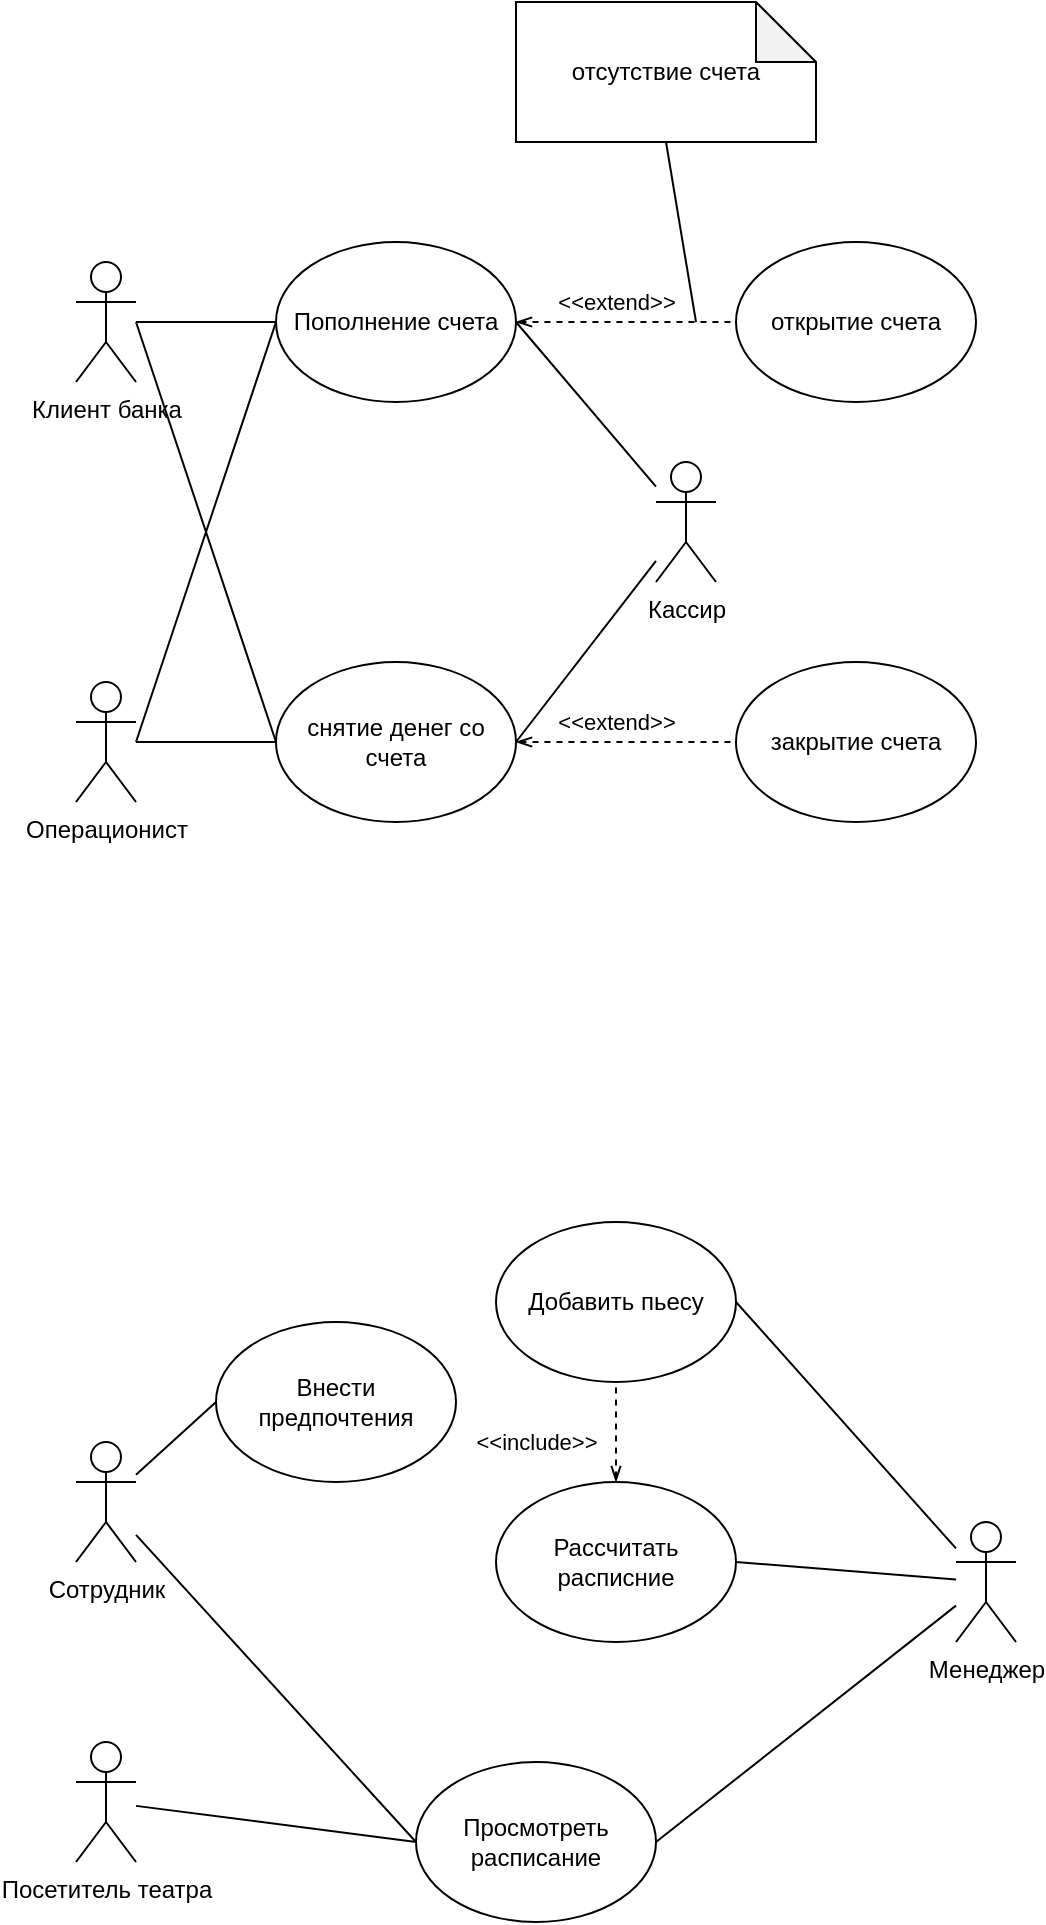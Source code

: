 <mxfile version="20.8.20" type="github">
  <diagram name="Страница 1" id="nknaj9OHH3fXppiIE9fz">
    <mxGraphModel dx="952" dy="754" grid="1" gridSize="10" guides="1" tooltips="1" connect="1" arrows="1" fold="1" page="1" pageScale="1" pageWidth="827" pageHeight="1169" math="0" shadow="0">
      <root>
        <mxCell id="0" />
        <mxCell id="1" parent="0" />
        <mxCell id="7wpiC6oigaavL14yPe30-1" value="Клиент банка" style="shape=umlActor;verticalLabelPosition=bottom;verticalAlign=top;html=1;outlineConnect=0;" parent="1" vertex="1">
          <mxGeometry x="70" y="260" width="30" height="60" as="geometry" />
        </mxCell>
        <mxCell id="7wpiC6oigaavL14yPe30-2" value="Пополнение счета" style="ellipse;whiteSpace=wrap;html=1;" parent="1" vertex="1">
          <mxGeometry x="170" y="250" width="120" height="80" as="geometry" />
        </mxCell>
        <mxCell id="7wpiC6oigaavL14yPe30-5" value="" style="endArrow=none;html=1;rounded=0;entryX=0;entryY=0.5;entryDx=0;entryDy=0;" parent="1" source="7wpiC6oigaavL14yPe30-1" target="7wpiC6oigaavL14yPe30-2" edge="1">
          <mxGeometry width="50" height="50" relative="1" as="geometry">
            <mxPoint x="220" y="410" as="sourcePoint" />
            <mxPoint x="270" y="360" as="targetPoint" />
          </mxGeometry>
        </mxCell>
        <mxCell id="7wpiC6oigaavL14yPe30-6" value="открытие счета" style="ellipse;whiteSpace=wrap;html=1;" parent="1" vertex="1">
          <mxGeometry x="400" y="250" width="120" height="80" as="geometry" />
        </mxCell>
        <mxCell id="7wpiC6oigaavL14yPe30-9" value="&amp;lt;&amp;lt;extend&amp;gt;&amp;gt;" style="endArrow=none;dashed=1;html=1;rounded=0;exitX=1;exitY=0.5;exitDx=0;exitDy=0;entryX=0;entryY=0.5;entryDx=0;entryDy=0;strokeWidth=1;targetPerimeterSpacing=0;sourcePerimeterSpacing=0;startArrow=openThin;startFill=0;" parent="1" source="7wpiC6oigaavL14yPe30-2" target="7wpiC6oigaavL14yPe30-6" edge="1">
          <mxGeometry x="-0.091" y="10" width="50" height="50" relative="1" as="geometry">
            <mxPoint x="290" y="420" as="sourcePoint" />
            <mxPoint x="340" y="370" as="targetPoint" />
            <mxPoint as="offset" />
          </mxGeometry>
        </mxCell>
        <mxCell id="7wpiC6oigaavL14yPe30-10" value="отсутствие счета" style="shape=note;whiteSpace=wrap;html=1;backgroundOutline=1;darkOpacity=0.05;" parent="1" vertex="1">
          <mxGeometry x="290" y="130" width="150" height="70" as="geometry" />
        </mxCell>
        <mxCell id="7wpiC6oigaavL14yPe30-11" value="" style="endArrow=none;html=1;rounded=0;strokeWidth=1;sourcePerimeterSpacing=0;targetPerimeterSpacing=0;entryX=0.5;entryY=1;entryDx=0;entryDy=0;entryPerimeter=0;" parent="1" target="7wpiC6oigaavL14yPe30-10" edge="1">
          <mxGeometry width="50" height="50" relative="1" as="geometry">
            <mxPoint x="380" y="290" as="sourcePoint" />
            <mxPoint x="380" y="340" as="targetPoint" />
          </mxGeometry>
        </mxCell>
        <mxCell id="7wpiC6oigaavL14yPe30-12" value="снятие денег со счета" style="ellipse;whiteSpace=wrap;html=1;" parent="1" vertex="1">
          <mxGeometry x="170" y="460" width="120" height="80" as="geometry" />
        </mxCell>
        <mxCell id="7wpiC6oigaavL14yPe30-13" value="" style="endArrow=none;html=1;rounded=0;strokeWidth=1;sourcePerimeterSpacing=0;targetPerimeterSpacing=0;exitX=0;exitY=0.5;exitDx=0;exitDy=0;" parent="1" source="7wpiC6oigaavL14yPe30-12" edge="1">
          <mxGeometry width="50" height="50" relative="1" as="geometry">
            <mxPoint x="90" y="450" as="sourcePoint" />
            <mxPoint x="100" y="290" as="targetPoint" />
          </mxGeometry>
        </mxCell>
        <mxCell id="7wpiC6oigaavL14yPe30-14" value="закрытие счета" style="ellipse;whiteSpace=wrap;html=1;" parent="1" vertex="1">
          <mxGeometry x="400" y="460" width="120" height="80" as="geometry" />
        </mxCell>
        <mxCell id="7wpiC6oigaavL14yPe30-15" value="&amp;lt;&amp;lt;extend&amp;gt;&amp;gt;" style="endArrow=none;dashed=1;html=1;rounded=0;exitX=1;exitY=0.5;exitDx=0;exitDy=0;entryX=0;entryY=0.5;entryDx=0;entryDy=0;strokeWidth=1;targetPerimeterSpacing=0;sourcePerimeterSpacing=0;startArrow=openThin;startFill=0;" parent="1" source="7wpiC6oigaavL14yPe30-12" target="7wpiC6oigaavL14yPe30-14" edge="1">
          <mxGeometry x="-0.091" y="10" width="50" height="50" relative="1" as="geometry">
            <mxPoint x="300" y="300" as="sourcePoint" />
            <mxPoint x="410" y="300" as="targetPoint" />
            <mxPoint as="offset" />
          </mxGeometry>
        </mxCell>
        <mxCell id="7wpiC6oigaavL14yPe30-17" value="Операционист" style="shape=umlActor;verticalLabelPosition=bottom;verticalAlign=top;html=1;outlineConnect=0;" parent="1" vertex="1">
          <mxGeometry x="70" y="470" width="30" height="60" as="geometry" />
        </mxCell>
        <mxCell id="7wpiC6oigaavL14yPe30-21" value="" style="endArrow=none;html=1;rounded=0;strokeWidth=1;sourcePerimeterSpacing=0;targetPerimeterSpacing=0;entryX=0;entryY=0.5;entryDx=0;entryDy=0;" parent="1" source="7wpiC6oigaavL14yPe30-17" target="7wpiC6oigaavL14yPe30-12" edge="1">
          <mxGeometry width="50" height="50" relative="1" as="geometry">
            <mxPoint x="110" y="520" as="sourcePoint" />
            <mxPoint x="290" y="380" as="targetPoint" />
          </mxGeometry>
        </mxCell>
        <mxCell id="7wpiC6oigaavL14yPe30-22" value="" style="endArrow=none;html=1;rounded=0;strokeWidth=1;sourcePerimeterSpacing=0;targetPerimeterSpacing=0;entryX=0;entryY=0.5;entryDx=0;entryDy=0;" parent="1" target="7wpiC6oigaavL14yPe30-2" edge="1">
          <mxGeometry width="50" height="50" relative="1" as="geometry">
            <mxPoint x="100" y="500" as="sourcePoint" />
            <mxPoint x="210" y="370" as="targetPoint" />
          </mxGeometry>
        </mxCell>
        <mxCell id="7wpiC6oigaavL14yPe30-23" value="Кассир" style="shape=umlActor;verticalLabelPosition=bottom;verticalAlign=top;html=1;outlineConnect=0;" parent="1" vertex="1">
          <mxGeometry x="360" y="360" width="30" height="60" as="geometry" />
        </mxCell>
        <mxCell id="7wpiC6oigaavL14yPe30-24" value="" style="endArrow=none;html=1;rounded=0;strokeWidth=1;sourcePerimeterSpacing=0;targetPerimeterSpacing=0;exitX=1;exitY=0.5;exitDx=0;exitDy=0;" parent="1" source="7wpiC6oigaavL14yPe30-2" target="7wpiC6oigaavL14yPe30-23" edge="1">
          <mxGeometry width="50" height="50" relative="1" as="geometry">
            <mxPoint x="250" y="440" as="sourcePoint" />
            <mxPoint x="300" y="390" as="targetPoint" />
          </mxGeometry>
        </mxCell>
        <mxCell id="7wpiC6oigaavL14yPe30-25" value="" style="endArrow=none;html=1;rounded=0;strokeWidth=1;sourcePerimeterSpacing=0;targetPerimeterSpacing=0;exitX=1;exitY=0.5;exitDx=0;exitDy=0;" parent="1" source="7wpiC6oigaavL14yPe30-12" target="7wpiC6oigaavL14yPe30-23" edge="1">
          <mxGeometry width="50" height="50" relative="1" as="geometry">
            <mxPoint x="230" y="420" as="sourcePoint" />
            <mxPoint x="280" y="370" as="targetPoint" />
          </mxGeometry>
        </mxCell>
        <mxCell id="1Nu_m7Yewks4wcqIUIIb-1" value="Менеджер" style="shape=umlActor;verticalLabelPosition=bottom;verticalAlign=top;html=1;outlineConnect=0;" vertex="1" parent="1">
          <mxGeometry x="510" y="890" width="30" height="60" as="geometry" />
        </mxCell>
        <mxCell id="1Nu_m7Yewks4wcqIUIIb-2" value="Сотрудник" style="shape=umlActor;verticalLabelPosition=bottom;verticalAlign=top;html=1;outlineConnect=0;" vertex="1" parent="1">
          <mxGeometry x="70" y="850" width="30" height="60" as="geometry" />
        </mxCell>
        <mxCell id="1Nu_m7Yewks4wcqIUIIb-6" value="Добавить пьесу" style="ellipse;whiteSpace=wrap;html=1;" vertex="1" parent="1">
          <mxGeometry x="280" y="740" width="120" height="80" as="geometry" />
        </mxCell>
        <mxCell id="1Nu_m7Yewks4wcqIUIIb-7" value="" style="endArrow=none;html=1;rounded=0;exitX=1;exitY=0.5;exitDx=0;exitDy=0;" edge="1" parent="1" source="1Nu_m7Yewks4wcqIUIIb-6" target="1Nu_m7Yewks4wcqIUIIb-1">
          <mxGeometry width="50" height="50" relative="1" as="geometry">
            <mxPoint x="440" y="1000" as="sourcePoint" />
            <mxPoint x="490" y="950" as="targetPoint" />
          </mxGeometry>
        </mxCell>
        <mxCell id="1Nu_m7Yewks4wcqIUIIb-8" value="Рассчитать расписние" style="ellipse;whiteSpace=wrap;html=1;" vertex="1" parent="1">
          <mxGeometry x="280" y="870" width="120" height="80" as="geometry" />
        </mxCell>
        <mxCell id="1Nu_m7Yewks4wcqIUIIb-9" value="" style="endArrow=none;html=1;rounded=0;exitX=1;exitY=0.5;exitDx=0;exitDy=0;" edge="1" parent="1" source="1Nu_m7Yewks4wcqIUIIb-8" target="1Nu_m7Yewks4wcqIUIIb-1">
          <mxGeometry width="50" height="50" relative="1" as="geometry">
            <mxPoint x="440" y="990" as="sourcePoint" />
            <mxPoint x="490" y="940" as="targetPoint" />
          </mxGeometry>
        </mxCell>
        <mxCell id="1Nu_m7Yewks4wcqIUIIb-12" value="&amp;lt;&amp;lt;include&amp;gt;&amp;gt;" style="endArrow=none;dashed=1;html=1;rounded=0;exitX=0.5;exitY=0;exitDx=0;exitDy=0;entryX=0.5;entryY=1;entryDx=0;entryDy=0;strokeWidth=1;targetPerimeterSpacing=0;sourcePerimeterSpacing=0;startArrow=openThin;startFill=0;" edge="1" parent="1" source="1Nu_m7Yewks4wcqIUIIb-8" target="1Nu_m7Yewks4wcqIUIIb-6">
          <mxGeometry x="-0.2" y="40" width="50" height="50" relative="1" as="geometry">
            <mxPoint x="480" y="720" as="sourcePoint" />
            <mxPoint x="590" y="720" as="targetPoint" />
            <mxPoint as="offset" />
          </mxGeometry>
        </mxCell>
        <mxCell id="1Nu_m7Yewks4wcqIUIIb-13" value="Внести предпочтения" style="ellipse;whiteSpace=wrap;html=1;" vertex="1" parent="1">
          <mxGeometry x="140" y="790" width="120" height="80" as="geometry" />
        </mxCell>
        <mxCell id="1Nu_m7Yewks4wcqIUIIb-14" value="" style="endArrow=none;html=1;rounded=0;entryX=0;entryY=0.5;entryDx=0;entryDy=0;" edge="1" parent="1" source="1Nu_m7Yewks4wcqIUIIb-2" target="1Nu_m7Yewks4wcqIUIIb-13">
          <mxGeometry width="50" height="50" relative="1" as="geometry">
            <mxPoint x="460" y="900" as="sourcePoint" />
            <mxPoint x="510" y="850" as="targetPoint" />
          </mxGeometry>
        </mxCell>
        <mxCell id="1Nu_m7Yewks4wcqIUIIb-15" value="Просмотреть расписание" style="ellipse;whiteSpace=wrap;html=1;" vertex="1" parent="1">
          <mxGeometry x="240" y="1010" width="120" height="80" as="geometry" />
        </mxCell>
        <mxCell id="1Nu_m7Yewks4wcqIUIIb-16" value="" style="endArrow=none;html=1;rounded=0;exitX=1;exitY=0.5;exitDx=0;exitDy=0;" edge="1" parent="1" source="1Nu_m7Yewks4wcqIUIIb-15" target="1Nu_m7Yewks4wcqIUIIb-1">
          <mxGeometry width="50" height="50" relative="1" as="geometry">
            <mxPoint x="460" y="890" as="sourcePoint" />
            <mxPoint x="510" y="840" as="targetPoint" />
          </mxGeometry>
        </mxCell>
        <mxCell id="1Nu_m7Yewks4wcqIUIIb-17" value="Посетитель театра" style="shape=umlActor;verticalLabelPosition=bottom;verticalAlign=top;html=1;outlineConnect=0;" vertex="1" parent="1">
          <mxGeometry x="70" y="1000" width="30" height="60" as="geometry" />
        </mxCell>
        <mxCell id="1Nu_m7Yewks4wcqIUIIb-18" value="" style="endArrow=none;html=1;rounded=0;entryX=0;entryY=0.5;entryDx=0;entryDy=0;" edge="1" parent="1" source="1Nu_m7Yewks4wcqIUIIb-17" target="1Nu_m7Yewks4wcqIUIIb-15">
          <mxGeometry width="50" height="50" relative="1" as="geometry">
            <mxPoint x="460" y="890" as="sourcePoint" />
            <mxPoint x="510" y="840" as="targetPoint" />
          </mxGeometry>
        </mxCell>
        <mxCell id="1Nu_m7Yewks4wcqIUIIb-19" value="" style="endArrow=none;html=1;rounded=0;entryX=0;entryY=0.5;entryDx=0;entryDy=0;" edge="1" parent="1" source="1Nu_m7Yewks4wcqIUIIb-2" target="1Nu_m7Yewks4wcqIUIIb-15">
          <mxGeometry width="50" height="50" relative="1" as="geometry">
            <mxPoint x="460" y="890" as="sourcePoint" />
            <mxPoint x="510" y="840" as="targetPoint" />
          </mxGeometry>
        </mxCell>
      </root>
    </mxGraphModel>
  </diagram>
</mxfile>
